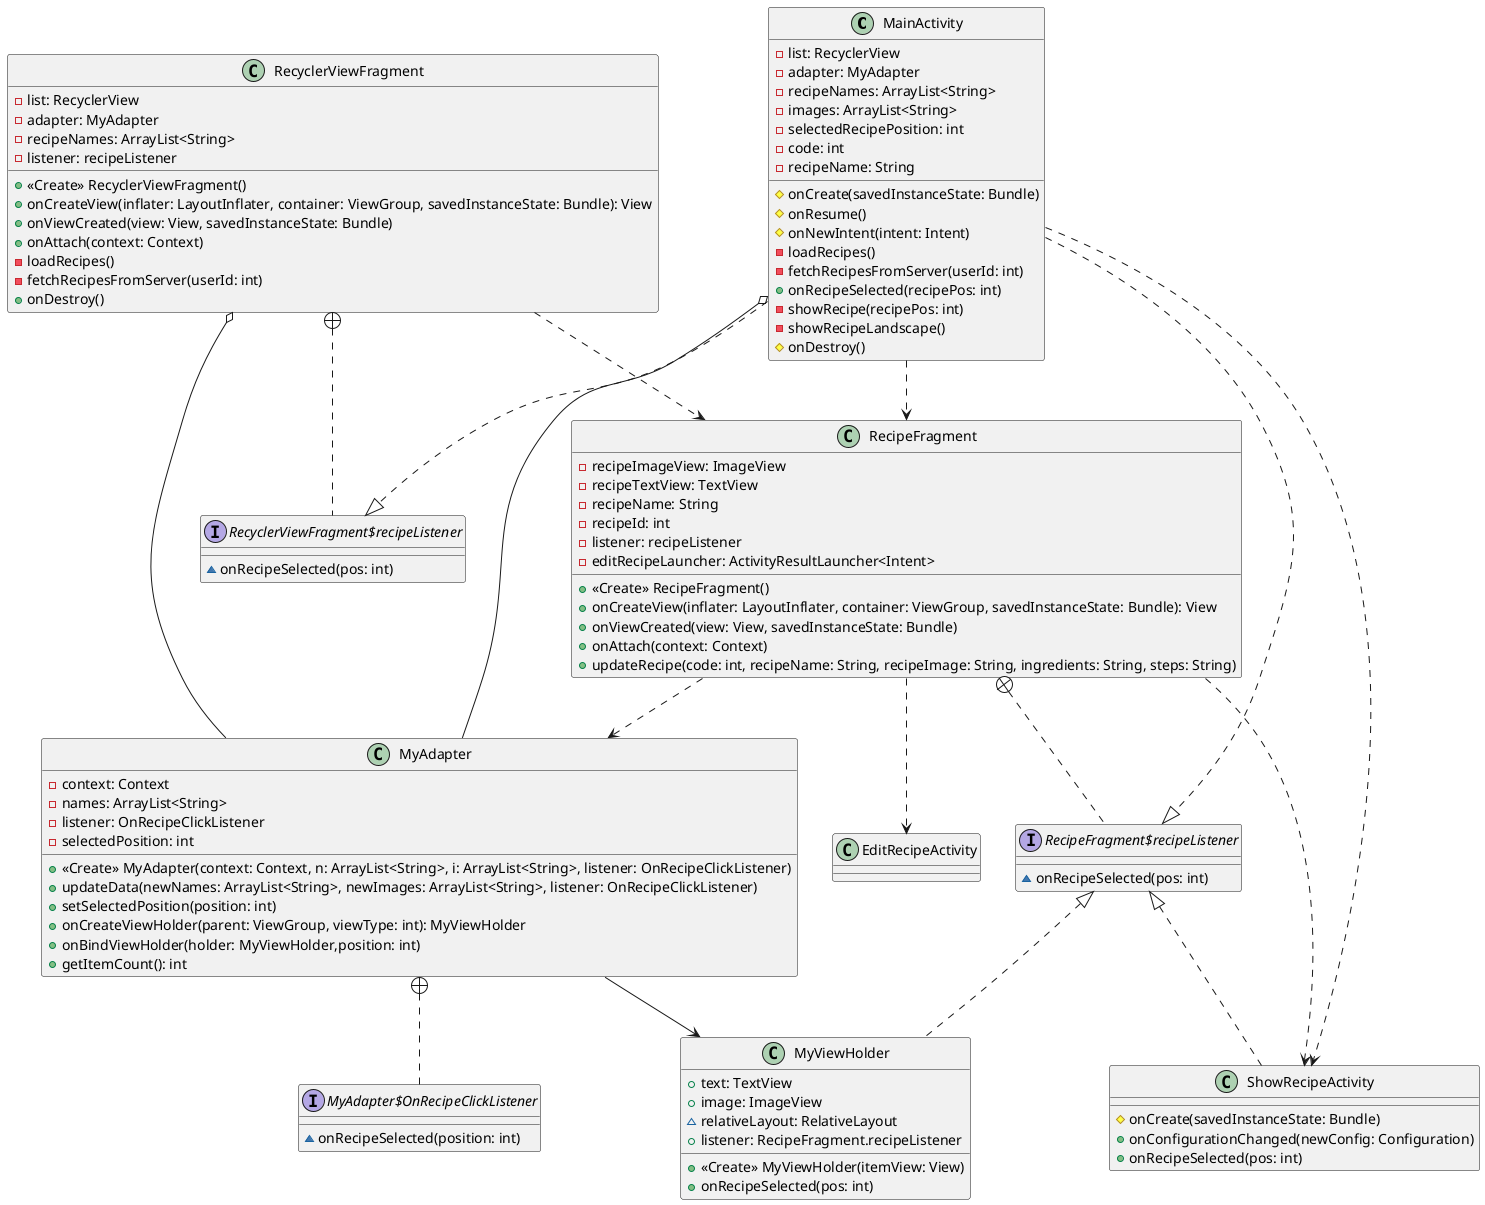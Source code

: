 @startuml
class MainActivity {
- list: RecyclerView
- adapter: MyAdapter
- recipeNames: ArrayList<String>
- images: ArrayList<String>
- selectedRecipePosition: int
- code: int
- recipeName: String
# onCreate(savedInstanceState: Bundle)
# onResume()
# onNewIntent(intent: Intent)
- loadRecipes()
- fetchRecipesFromServer(userId: int)
+ onRecipeSelected(recipePos: int)
- showRecipe(recipePos: int)
- showRecipeLandscape()
# onDestroy()
}

class RecyclerViewFragment {
- list: RecyclerView
- adapter: MyAdapter
- recipeNames: ArrayList<String>
- listener: recipeListener
+ <<Create>> RecyclerViewFragment()
+ onCreateView(inflater: LayoutInflater, container: ViewGroup, savedInstanceState: Bundle): View
+ onViewCreated(view: View, savedInstanceState: Bundle)
+ onAttach(context: Context)
- loadRecipes()
- fetchRecipesFromServer(userId: int)
+ onDestroy()
}

interface RecyclerViewFragment$recipeListener {
~ onRecipeSelected(pos: int)
}

class RecipeFragment {
- recipeImageView: ImageView
- recipeTextView: TextView
- recipeName: String
- recipeId: int
- listener: recipeListener
- editRecipeLauncher: ActivityResultLauncher<Intent>
+ <<Create>> RecipeFragment()
+ onCreateView(inflater: LayoutInflater, container: ViewGroup, savedInstanceState: Bundle): View
+ onViewCreated(view: View, savedInstanceState: Bundle)
+ onAttach(context: Context)
+ updateRecipe(code: int, recipeName: String, recipeImage: String, ingredients: String, steps: String)
}

interface RecipeFragment$recipeListener {
~ onRecipeSelected(pos: int)
}

class MyAdapter {
- context: Context
- names: ArrayList<String>
- listener: OnRecipeClickListener
- selectedPosition: int
+ <<Create>> MyAdapter(context: Context, n: ArrayList<String>, i: ArrayList<String>, listener: OnRecipeClickListener)
+ updateData(newNames: ArrayList<String>, newImages: ArrayList<String>, listener: OnRecipeClickListener)
+ setSelectedPosition(position: int)
+ onCreateViewHolder(parent: ViewGroup, viewType: int): MyViewHolder
+ onBindViewHolder(holder: MyViewHolder,position: int)
+ getItemCount(): int
}

interface MyAdapter$OnRecipeClickListener {
~ onRecipeSelected(position: int)
}

class MyViewHolder {
+ text: TextView
+ image: ImageView
~ relativeLayout: RelativeLayout
+ listener: RecipeFragment.recipeListener
+ <<Create>> MyViewHolder(itemView: View)
+ onRecipeSelected(pos: int)
}

class ShowRecipeActivity {
# onCreate(savedInstanceState: Bundle)
+ onConfigurationChanged(newConfig: Configuration)
+ onRecipeSelected(pos: int)
}

MainActivity ..|> RecyclerViewFragment$recipeListener
MainActivity ..|> RecipeFragment$recipeListener
MainActivity ..> RecipeFragment
MainActivity ..> ShowRecipeActivity
MainActivity o-- MyAdapter

RecyclerViewFragment +.. RecyclerViewFragment$recipeListener
RecyclerViewFragment o-- MyAdapter
RecyclerViewFragment ..> RecipeFragment

RecipeFragment +.. RecipeFragment$recipeListener
RecipeFragment ..> MyAdapter
RecipeFragment ..> ShowRecipeActivity
RecipeFragment ..> EditRecipeActivity

MyAdapter +.. MyAdapter$OnRecipeClickListener
MyAdapter --> MyViewHolder

RecipeFragment$recipeListener <|.. MyViewHolder
RecipeFragment$recipeListener <|.. ShowRecipeActivity
@enduml